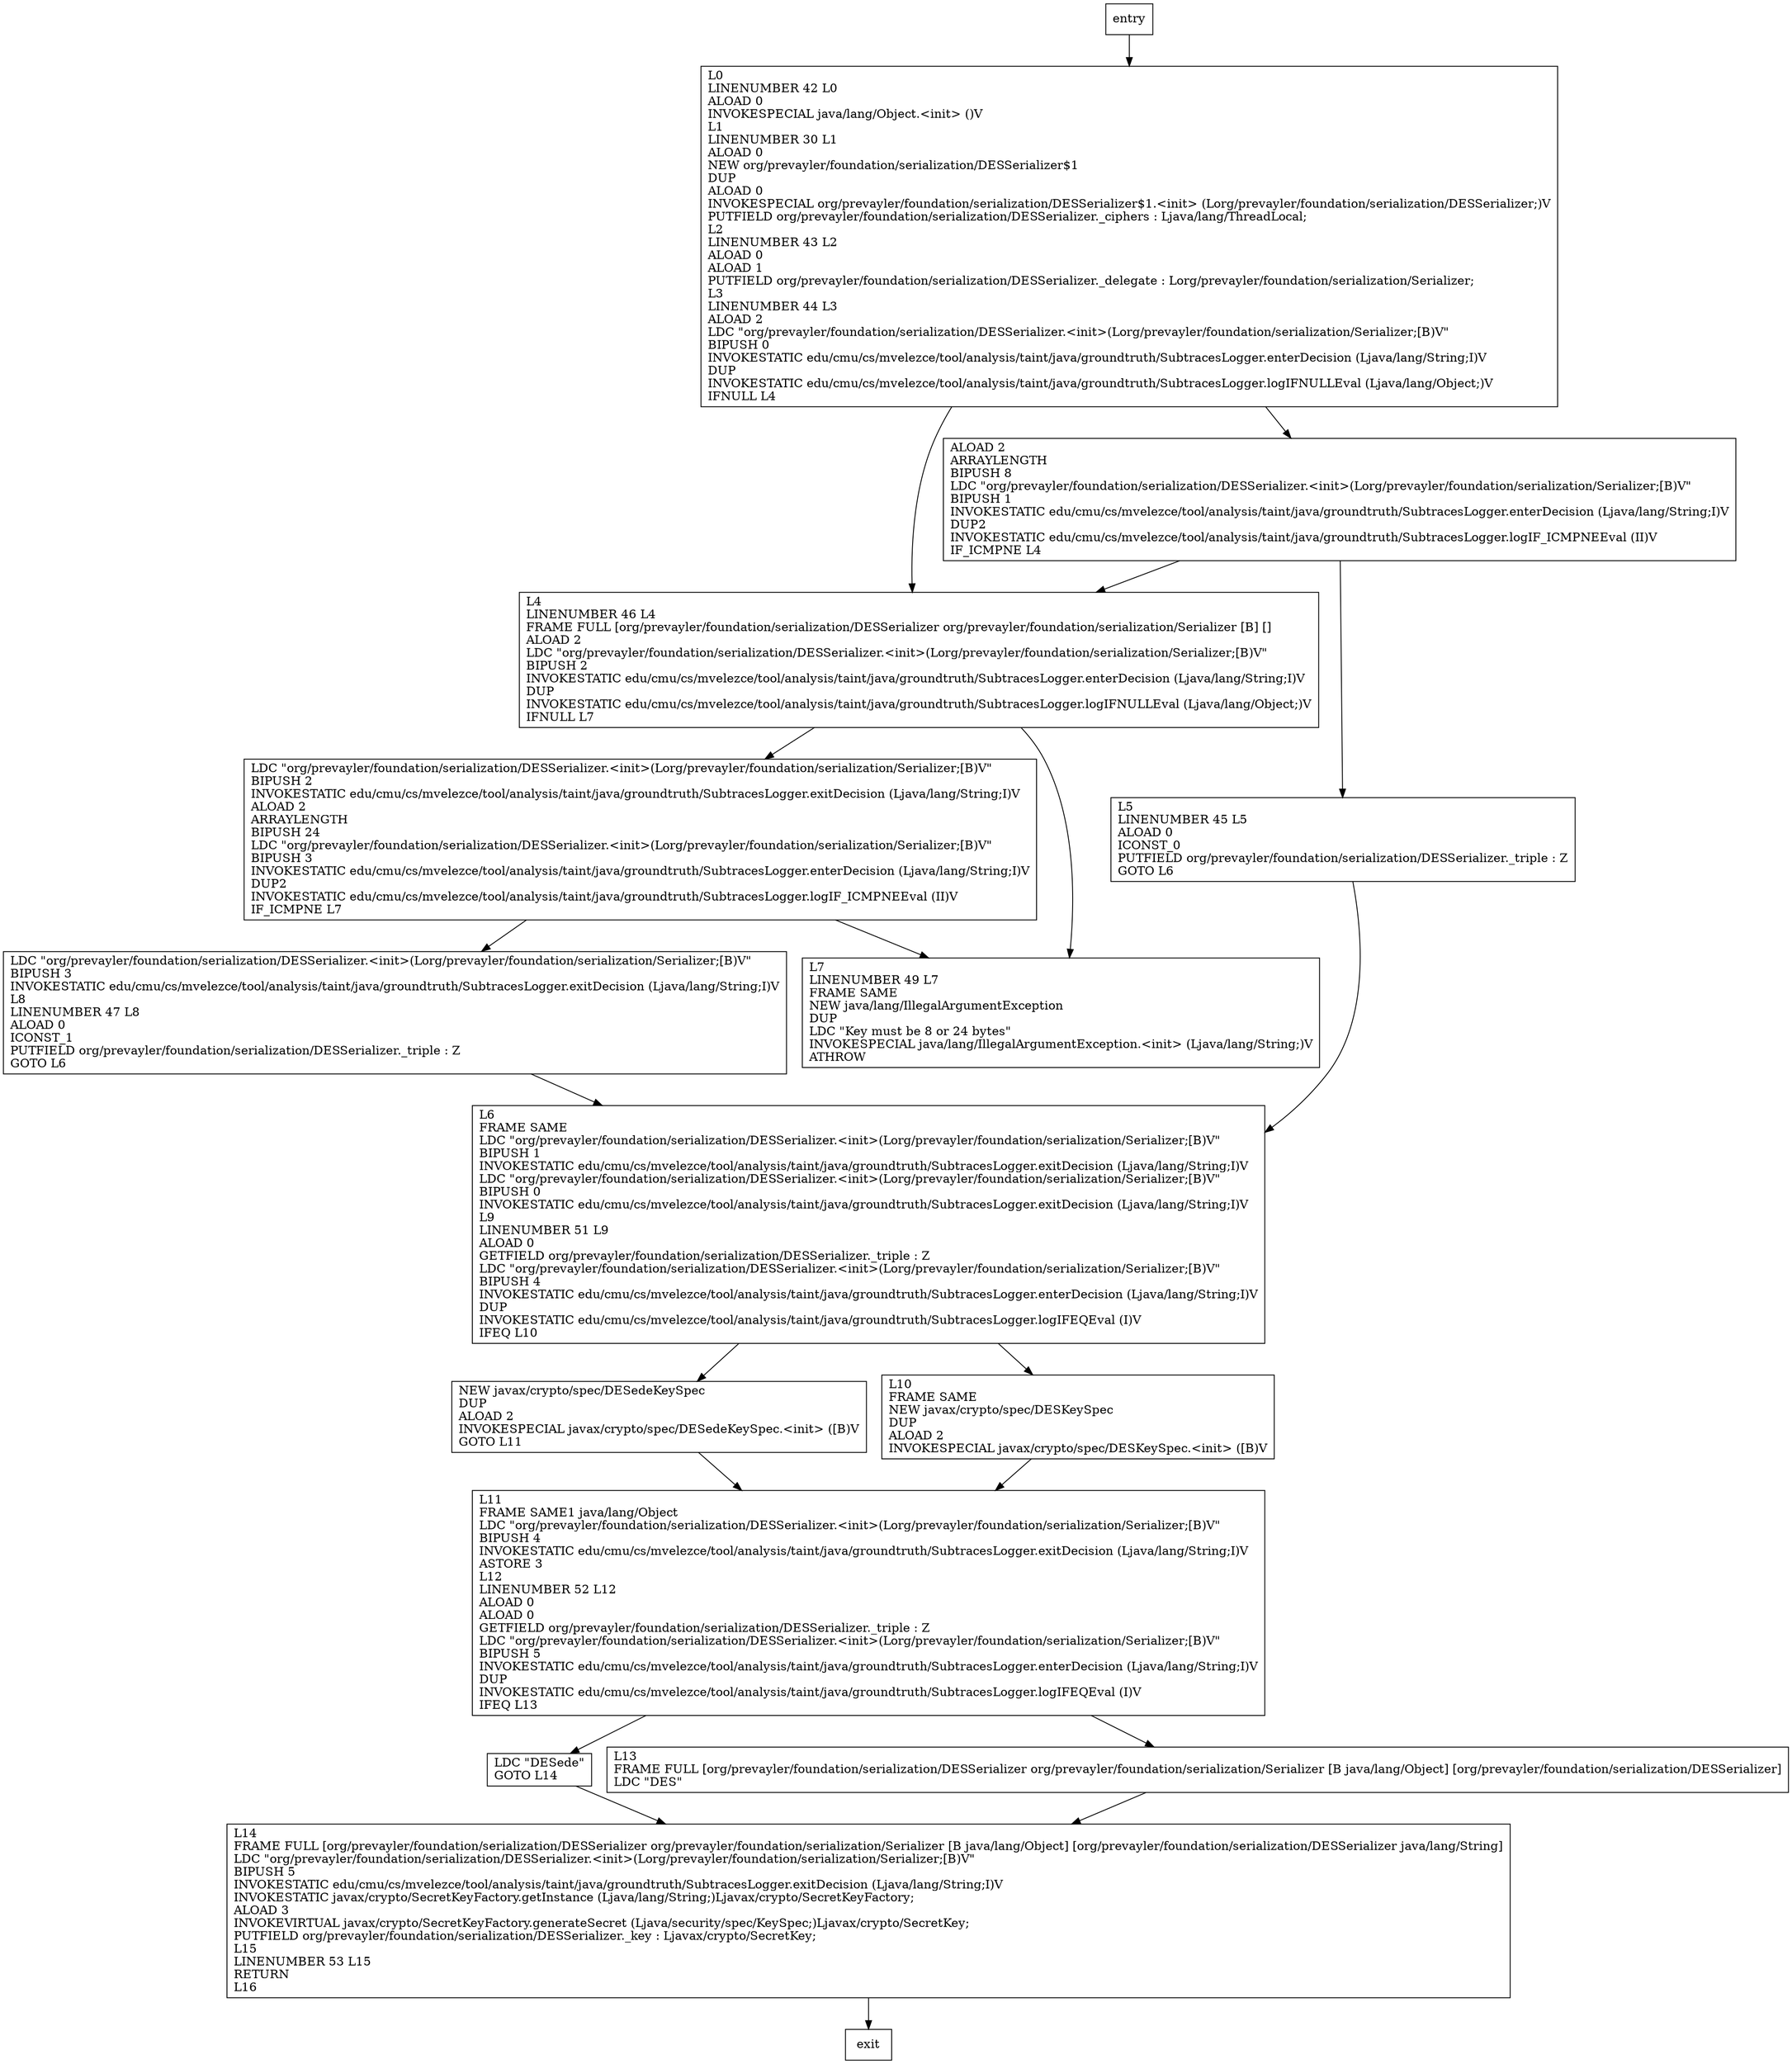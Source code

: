 digraph <init> {
node [shape=record];
1514687713 [label="LDC \"org/prevayler/foundation/serialization/DESSerializer.\<init\>(Lorg/prevayler/foundation/serialization/Serializer;[B)V\"\lBIPUSH 3\lINVOKESTATIC edu/cmu/cs/mvelezce/tool/analysis/taint/java/groundtruth/SubtracesLogger.exitDecision (Ljava/lang/String;I)V\lL8\lLINENUMBER 47 L8\lALOAD 0\lICONST_1\lPUTFIELD org/prevayler/foundation/serialization/DESSerializer._triple : Z\lGOTO L6\l"];
497877502 [label="L14\lFRAME FULL [org/prevayler/foundation/serialization/DESSerializer org/prevayler/foundation/serialization/Serializer [B java/lang/Object] [org/prevayler/foundation/serialization/DESSerializer java/lang/String]\lLDC \"org/prevayler/foundation/serialization/DESSerializer.\<init\>(Lorg/prevayler/foundation/serialization/Serializer;[B)V\"\lBIPUSH 5\lINVOKESTATIC edu/cmu/cs/mvelezce/tool/analysis/taint/java/groundtruth/SubtracesLogger.exitDecision (Ljava/lang/String;I)V\lINVOKESTATIC javax/crypto/SecretKeyFactory.getInstance (Ljava/lang/String;)Ljavax/crypto/SecretKeyFactory;\lALOAD 3\lINVOKEVIRTUAL javax/crypto/SecretKeyFactory.generateSecret (Ljava/security/spec/KeySpec;)Ljavax/crypto/SecretKey;\lPUTFIELD org/prevayler/foundation/serialization/DESSerializer._key : Ljavax/crypto/SecretKey;\lL15\lLINENUMBER 53 L15\lRETURN\lL16\l"];
501491806 [label="L5\lLINENUMBER 45 L5\lALOAD 0\lICONST_0\lPUTFIELD org/prevayler/foundation/serialization/DESSerializer._triple : Z\lGOTO L6\l"];
805184575 [label="NEW javax/crypto/spec/DESedeKeySpec\lDUP\lALOAD 2\lINVOKESPECIAL javax/crypto/spec/DESedeKeySpec.\<init\> ([B)V\lGOTO L11\l"];
146605930 [label="L4\lLINENUMBER 46 L4\lFRAME FULL [org/prevayler/foundation/serialization/DESSerializer org/prevayler/foundation/serialization/Serializer [B] []\lALOAD 2\lLDC \"org/prevayler/foundation/serialization/DESSerializer.\<init\>(Lorg/prevayler/foundation/serialization/Serializer;[B)V\"\lBIPUSH 2\lINVOKESTATIC edu/cmu/cs/mvelezce/tool/analysis/taint/java/groundtruth/SubtracesLogger.enterDecision (Ljava/lang/String;I)V\lDUP\lINVOKESTATIC edu/cmu/cs/mvelezce/tool/analysis/taint/java/groundtruth/SubtracesLogger.logIFNULLEval (Ljava/lang/Object;)V\lIFNULL L7\l"];
1083777179 [label="LDC \"DESede\"\lGOTO L14\l"];
1135348328 [label="L13\lFRAME FULL [org/prevayler/foundation/serialization/DESSerializer org/prevayler/foundation/serialization/Serializer [B java/lang/Object] [org/prevayler/foundation/serialization/DESSerializer]\lLDC \"DES\"\l"];
1800389329 [label="ALOAD 2\lARRAYLENGTH\lBIPUSH 8\lLDC \"org/prevayler/foundation/serialization/DESSerializer.\<init\>(Lorg/prevayler/foundation/serialization/Serializer;[B)V\"\lBIPUSH 1\lINVOKESTATIC edu/cmu/cs/mvelezce/tool/analysis/taint/java/groundtruth/SubtracesLogger.enterDecision (Ljava/lang/String;I)V\lDUP2\lINVOKESTATIC edu/cmu/cs/mvelezce/tool/analysis/taint/java/groundtruth/SubtracesLogger.logIF_ICMPNEEval (II)V\lIF_ICMPNE L4\l"];
104136534 [label="LDC \"org/prevayler/foundation/serialization/DESSerializer.\<init\>(Lorg/prevayler/foundation/serialization/Serializer;[B)V\"\lBIPUSH 2\lINVOKESTATIC edu/cmu/cs/mvelezce/tool/analysis/taint/java/groundtruth/SubtracesLogger.exitDecision (Ljava/lang/String;I)V\lALOAD 2\lARRAYLENGTH\lBIPUSH 24\lLDC \"org/prevayler/foundation/serialization/DESSerializer.\<init\>(Lorg/prevayler/foundation/serialization/Serializer;[B)V\"\lBIPUSH 3\lINVOKESTATIC edu/cmu/cs/mvelezce/tool/analysis/taint/java/groundtruth/SubtracesLogger.enterDecision (Ljava/lang/String;I)V\lDUP2\lINVOKESTATIC edu/cmu/cs/mvelezce/tool/analysis/taint/java/groundtruth/SubtracesLogger.logIF_ICMPNEEval (II)V\lIF_ICMPNE L7\l"];
326692514 [label="L6\lFRAME SAME\lLDC \"org/prevayler/foundation/serialization/DESSerializer.\<init\>(Lorg/prevayler/foundation/serialization/Serializer;[B)V\"\lBIPUSH 1\lINVOKESTATIC edu/cmu/cs/mvelezce/tool/analysis/taint/java/groundtruth/SubtracesLogger.exitDecision (Ljava/lang/String;I)V\lLDC \"org/prevayler/foundation/serialization/DESSerializer.\<init\>(Lorg/prevayler/foundation/serialization/Serializer;[B)V\"\lBIPUSH 0\lINVOKESTATIC edu/cmu/cs/mvelezce/tool/analysis/taint/java/groundtruth/SubtracesLogger.exitDecision (Ljava/lang/String;I)V\lL9\lLINENUMBER 51 L9\lALOAD 0\lGETFIELD org/prevayler/foundation/serialization/DESSerializer._triple : Z\lLDC \"org/prevayler/foundation/serialization/DESSerializer.\<init\>(Lorg/prevayler/foundation/serialization/Serializer;[B)V\"\lBIPUSH 4\lINVOKESTATIC edu/cmu/cs/mvelezce/tool/analysis/taint/java/groundtruth/SubtracesLogger.enterDecision (Ljava/lang/String;I)V\lDUP\lINVOKESTATIC edu/cmu/cs/mvelezce/tool/analysis/taint/java/groundtruth/SubtracesLogger.logIFEQEval (I)V\lIFEQ L10\l"];
1716661933 [label="L7\lLINENUMBER 49 L7\lFRAME SAME\lNEW java/lang/IllegalArgumentException\lDUP\lLDC \"Key must be 8 or 24 bytes\"\lINVOKESPECIAL java/lang/IllegalArgumentException.\<init\> (Ljava/lang/String;)V\lATHROW\l"];
244430068 [label="L10\lFRAME SAME\lNEW javax/crypto/spec/DESKeySpec\lDUP\lALOAD 2\lINVOKESPECIAL javax/crypto/spec/DESKeySpec.\<init\> ([B)V\l"];
1487814699 [label="L11\lFRAME SAME1 java/lang/Object\lLDC \"org/prevayler/foundation/serialization/DESSerializer.\<init\>(Lorg/prevayler/foundation/serialization/Serializer;[B)V\"\lBIPUSH 4\lINVOKESTATIC edu/cmu/cs/mvelezce/tool/analysis/taint/java/groundtruth/SubtracesLogger.exitDecision (Ljava/lang/String;I)V\lASTORE 3\lL12\lLINENUMBER 52 L12\lALOAD 0\lALOAD 0\lGETFIELD org/prevayler/foundation/serialization/DESSerializer._triple : Z\lLDC \"org/prevayler/foundation/serialization/DESSerializer.\<init\>(Lorg/prevayler/foundation/serialization/Serializer;[B)V\"\lBIPUSH 5\lINVOKESTATIC edu/cmu/cs/mvelezce/tool/analysis/taint/java/groundtruth/SubtracesLogger.enterDecision (Ljava/lang/String;I)V\lDUP\lINVOKESTATIC edu/cmu/cs/mvelezce/tool/analysis/taint/java/groundtruth/SubtracesLogger.logIFEQEval (I)V\lIFEQ L13\l"];
2045706119 [label="L0\lLINENUMBER 42 L0\lALOAD 0\lINVOKESPECIAL java/lang/Object.\<init\> ()V\lL1\lLINENUMBER 30 L1\lALOAD 0\lNEW org/prevayler/foundation/serialization/DESSerializer$1\lDUP\lALOAD 0\lINVOKESPECIAL org/prevayler/foundation/serialization/DESSerializer$1.\<init\> (Lorg/prevayler/foundation/serialization/DESSerializer;)V\lPUTFIELD org/prevayler/foundation/serialization/DESSerializer._ciphers : Ljava/lang/ThreadLocal;\lL2\lLINENUMBER 43 L2\lALOAD 0\lALOAD 1\lPUTFIELD org/prevayler/foundation/serialization/DESSerializer._delegate : Lorg/prevayler/foundation/serialization/Serializer;\lL3\lLINENUMBER 44 L3\lALOAD 2\lLDC \"org/prevayler/foundation/serialization/DESSerializer.\<init\>(Lorg/prevayler/foundation/serialization/Serializer;[B)V\"\lBIPUSH 0\lINVOKESTATIC edu/cmu/cs/mvelezce/tool/analysis/taint/java/groundtruth/SubtracesLogger.enterDecision (Ljava/lang/String;I)V\lDUP\lINVOKESTATIC edu/cmu/cs/mvelezce/tool/analysis/taint/java/groundtruth/SubtracesLogger.logIFNULLEval (Ljava/lang/Object;)V\lIFNULL L4\l"];
entry;
exit;
1514687713 -> 326692514;
497877502 -> exit;
501491806 -> 326692514;
805184575 -> 1487814699;
146605930 -> 1716661933;
146605930 -> 104136534;
1083777179 -> 497877502;
1135348328 -> 497877502;
1800389329 -> 501491806;
1800389329 -> 146605930;
104136534 -> 1514687713;
104136534 -> 1716661933;
326692514 -> 244430068;
326692514 -> 805184575;
entry -> 2045706119;
244430068 -> 1487814699;
1487814699 -> 1083777179;
1487814699 -> 1135348328;
2045706119 -> 146605930;
2045706119 -> 1800389329;
}
